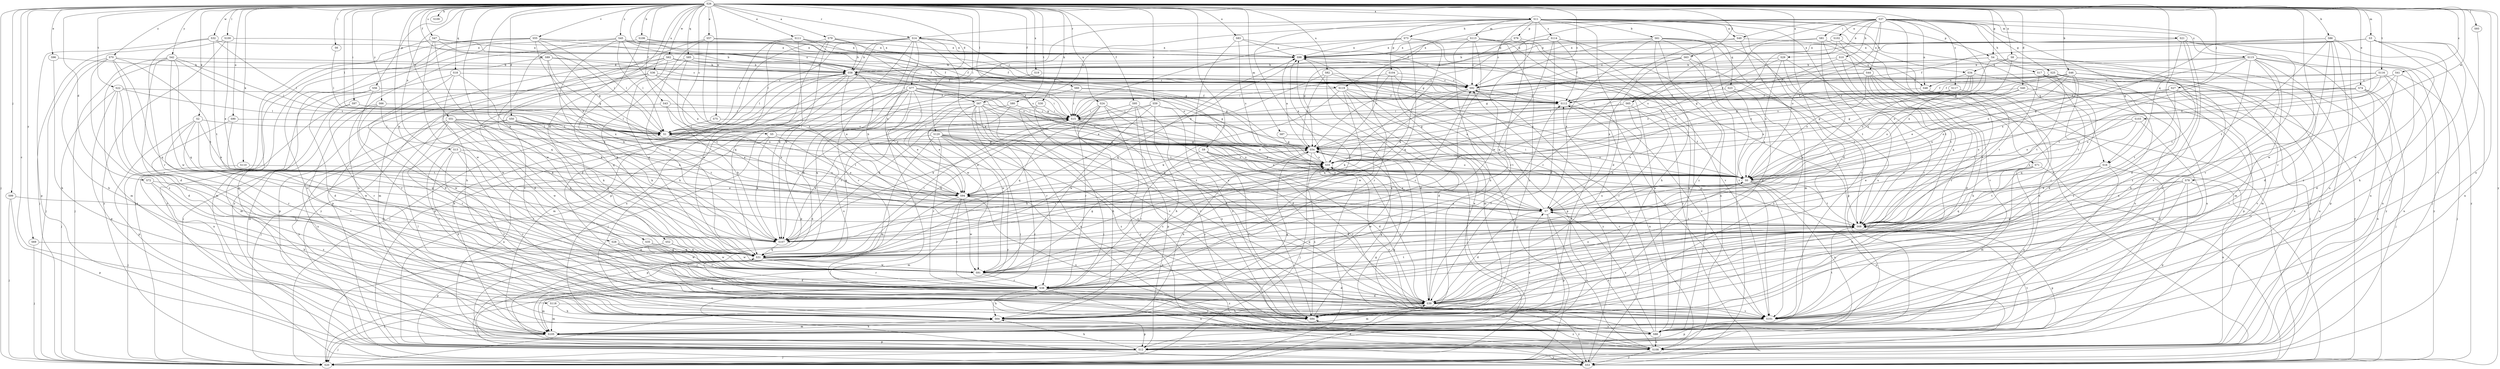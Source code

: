 strict digraph  {
S26;
S37;
S11;
S8;
S79;
S49;
S34;
S98;
S86;
S106;
S46;
S29;
S61;
S58;
S118;
S5;
S41;
S92;
S40;
S77;
S72;
S50;
S39;
S57;
S111;
S96;
S44;
S94;
S89;
S95;
S43;
S119;
S112;
S25;
S71;
S54;
S109;
S17;
S10;
S73;
S64;
S120;
S63;
S97;
S81;
S15;
S27;
S99;
S20;
S2;
S30;
S110;
S107;
S9;
S6;
S60;
S93;
S100;
S1;
S52;
S87;
S3;
S21;
S113;
S105;
S28;
S102;
S48;
S108;
S51;
S90;
S74;
S83;
S67;
S0;
S56;
S4;
S104;
S76;
S12;
S18;
S85;
S16;
S23;
S31;
S14;
S38;
S47;
S117;
S114;
S33;
S22;
S116;
S80;
S68;
S24;
S36;
S82;
S88;
S55;
S35;
S59;
S65;
S101;
S75;
S62;
S103;
S32;
S91;
S13;
S19;
S7;
S42;
S69;
S66;
S53;
S70;
S45;
S78;
S115;
S84;
S26 -> S11  [label=a];
S26 -> S8  [label=a];
S26 -> S79  [label=a];
S26 -> S86  [label=b];
S26 -> S106  [label=b];
S26 -> S46  [label=b];
S26 -> S118  [label=c];
S26 -> S5  [label=c];
S26 -> S41  [label=c];
S26 -> S92  [label=c];
S26 -> S40  [label=d];
S26 -> S77  [label=d];
S26 -> S72  [label=d];
S26 -> S50  [label=d];
S26 -> S39  [label=d];
S26 -> S57  [label=e];
S26 -> S111  [label=e];
S26 -> S96  [label=e];
S26 -> S89  [label=f];
S26 -> S95  [label=f];
S26 -> S43  [label=f];
S26 -> S119  [label=f];
S26 -> S109  [label=h];
S26 -> S120  [label=i];
S26 -> S63  [label=i];
S26 -> S97  [label=i];
S26 -> S27  [label=j];
S26 -> S99  [label=j];
S26 -> S20  [label=j];
S26 -> S2  [label=k];
S26 -> S30  [label=k];
S26 -> S110  [label=k];
S26 -> S107  [label=k];
S26 -> S9  [label=l];
S26 -> S6  [label=l];
S26 -> S60  [label=l];
S26 -> S93  [label=l];
S26 -> S100  [label=l];
S26 -> S1  [label=l];
S26 -> S52  [label=m];
S26 -> S87  [label=m];
S26 -> S3  [label=m];
S26 -> S28  [label=n];
S26 -> S51  [label=o];
S26 -> S90  [label=o];
S26 -> S74  [label=o];
S26 -> S83  [label=o];
S26 -> S67  [label=o];
S26 -> S56  [label=p];
S26 -> S4  [label=p];
S26 -> S18  [label=q];
S26 -> S85  [label=q];
S26 -> S16  [label=q];
S26 -> S14  [label=r];
S26 -> S47  [label=s];
S26 -> S117  [label=s];
S26 -> S22  [label=t];
S26 -> S116  [label=t];
S26 -> S80  [label=t];
S26 -> S24  [label=u];
S26 -> S36  [label=u];
S26 -> S82  [label=u];
S26 -> S88  [label=u];
S26 -> S55  [label=v];
S26 -> S35  [label=v];
S26 -> S59  [label=v];
S26 -> S75  [label=w];
S26 -> S62  [label=w];
S26 -> S103  [label=w];
S26 -> S32  [label=w];
S26 -> S13  [label=x];
S26 -> S19  [label=x];
S26 -> S42  [label=y];
S26 -> S69  [label=y];
S26 -> S66  [label=y];
S26 -> S53  [label=y];
S26 -> S70  [label=z];
S26 -> S45  [label=z];
S26 -> S78  [label=z];
S37 -> S49  [label=a];
S37 -> S29  [label=b];
S37 -> S44  [label=e];
S37 -> S119  [label=f];
S37 -> S25  [label=g];
S37 -> S71  [label=g];
S37 -> S54  [label=g];
S37 -> S17  [label=h];
S37 -> S10  [label=h];
S37 -> S81  [label=i];
S37 -> S21  [label=m];
S37 -> S102  [label=n];
S37 -> S48  [label=n];
S37 -> S67  [label=o];
S37 -> S0  [label=o];
S37 -> S16  [label=q];
S37 -> S65  [label=v];
S37 -> S101  [label=v];
S37 -> S7  [label=x];
S37 -> S115  [label=z];
S11 -> S49  [label=a];
S11 -> S34  [label=a];
S11 -> S61  [label=b];
S11 -> S92  [label=c];
S11 -> S39  [label=d];
S11 -> S73  [label=h];
S11 -> S1  [label=l];
S11 -> S113  [label=m];
S11 -> S4  [label=p];
S11 -> S104  [label=p];
S11 -> S76  [label=p];
S11 -> S16  [label=q];
S11 -> S23  [label=q];
S11 -> S14  [label=r];
S11 -> S38  [label=r];
S11 -> S114  [label=s];
S11 -> S88  [label=u];
S11 -> S101  [label=v];
S11 -> S91  [label=w];
S8 -> S34  [label=a];
S8 -> S39  [label=d];
S8 -> S112  [label=f];
S8 -> S0  [label=o];
S8 -> S68  [label=t];
S79 -> S98  [label=a];
S79 -> S58  [label=b];
S79 -> S92  [label=c];
S79 -> S39  [label=d];
S79 -> S107  [label=k];
S79 -> S31  [label=q];
S49 -> S98  [label=a];
S49 -> S105  [label=m];
S49 -> S48  [label=n];
S49 -> S38  [label=r];
S34 -> S1  [label=l];
S34 -> S48  [label=n];
S34 -> S0  [label=o];
S34 -> S33  [label=s];
S34 -> S84  [label=z];
S98 -> S58  [label=b];
S98 -> S20  [label=j];
S98 -> S31  [label=q];
S86 -> S98  [label=a];
S86 -> S38  [label=r];
S86 -> S68  [label=t];
S86 -> S88  [label=u];
S86 -> S91  [label=w];
S86 -> S7  [label=x];
S86 -> S53  [label=y];
S86 -> S84  [label=z];
S106 -> S98  [label=a];
S106 -> S112  [label=f];
S106 -> S107  [label=k];
S106 -> S88  [label=u];
S46 -> S92  [label=c];
S46 -> S94  [label=e];
S46 -> S112  [label=f];
S46 -> S54  [label=g];
S46 -> S105  [label=m];
S46 -> S108  [label=n];
S46 -> S33  [label=s];
S46 -> S68  [label=t];
S46 -> S7  [label=x];
S29 -> S58  [label=b];
S29 -> S0  [label=o];
S29 -> S38  [label=r];
S29 -> S33  [label=s];
S29 -> S68  [label=t];
S61 -> S98  [label=a];
S61 -> S54  [label=g];
S61 -> S64  [label=h];
S61 -> S20  [label=j];
S61 -> S12  [label=p];
S61 -> S68  [label=t];
S61 -> S101  [label=v];
S61 -> S7  [label=x];
S61 -> S84  [label=z];
S58 -> S92  [label=c];
S58 -> S94  [label=e];
S58 -> S54  [label=g];
S58 -> S15  [label=i];
S58 -> S20  [label=j];
S58 -> S1  [label=l];
S58 -> S12  [label=p];
S58 -> S88  [label=u];
S118 -> S64  [label=h];
S118 -> S105  [label=m];
S118 -> S101  [label=v];
S5 -> S54  [label=g];
S5 -> S107  [label=k];
S5 -> S108  [label=n];
S5 -> S7  [label=x];
S41 -> S92  [label=c];
S41 -> S20  [label=j];
S41 -> S68  [label=t];
S41 -> S7  [label=x];
S92 -> S112  [label=f];
S92 -> S107  [label=k];
S92 -> S101  [label=v];
S92 -> S91  [label=w];
S40 -> S112  [label=f];
S40 -> S54  [label=g];
S40 -> S0  [label=o];
S40 -> S101  [label=v];
S77 -> S94  [label=e];
S77 -> S112  [label=f];
S77 -> S54  [label=g];
S77 -> S15  [label=i];
S77 -> S20  [label=j];
S77 -> S108  [label=n];
S77 -> S12  [label=p];
S77 -> S31  [label=q];
S77 -> S33  [label=s];
S77 -> S68  [label=t];
S77 -> S88  [label=u];
S77 -> S84  [label=z];
S72 -> S94  [label=e];
S72 -> S64  [label=h];
S72 -> S84  [label=z];
S50 -> S94  [label=e];
S50 -> S107  [label=k];
S50 -> S1  [label=l];
S50 -> S108  [label=n];
S50 -> S31  [label=q];
S50 -> S68  [label=t];
S50 -> S84  [label=z];
S39 -> S112  [label=f];
S39 -> S64  [label=h];
S39 -> S105  [label=m];
S39 -> S0  [label=o];
S39 -> S33  [label=s];
S39 -> S101  [label=v];
S39 -> S53  [label=y];
S39 -> S84  [label=z];
S57 -> S98  [label=a];
S57 -> S64  [label=h];
S57 -> S15  [label=i];
S57 -> S31  [label=q];
S57 -> S7  [label=x];
S111 -> S98  [label=a];
S111 -> S112  [label=f];
S111 -> S107  [label=k];
S111 -> S1  [label=l];
S111 -> S0  [label=o];
S111 -> S91  [label=w];
S96 -> S58  [label=b];
S96 -> S64  [label=h];
S44 -> S92  [label=c];
S44 -> S39  [label=d];
S44 -> S64  [label=h];
S44 -> S15  [label=i];
S44 -> S0  [label=o];
S44 -> S38  [label=r];
S44 -> S53  [label=y];
S94 -> S58  [label=b];
S94 -> S54  [label=g];
S94 -> S1  [label=l];
S94 -> S105  [label=m];
S94 -> S12  [label=p];
S94 -> S38  [label=r];
S94 -> S88  [label=u];
S94 -> S91  [label=w];
S94 -> S7  [label=x];
S89 -> S58  [label=b];
S89 -> S92  [label=c];
S89 -> S54  [label=g];
S89 -> S105  [label=m];
S89 -> S7  [label=x];
S95 -> S15  [label=i];
S95 -> S12  [label=p];
S95 -> S31  [label=q];
S95 -> S88  [label=u];
S95 -> S53  [label=y];
S43 -> S15  [label=i];
S43 -> S20  [label=j];
S43 -> S107  [label=k];
S43 -> S7  [label=x];
S119 -> S39  [label=d];
S119 -> S112  [label=f];
S119 -> S20  [label=j];
S119 -> S107  [label=k];
S119 -> S1  [label=l];
S119 -> S31  [label=q];
S119 -> S53  [label=y];
S112 -> S15  [label=i];
S112 -> S108  [label=n];
S112 -> S101  [label=v];
S25 -> S92  [label=c];
S25 -> S112  [label=f];
S25 -> S20  [label=j];
S25 -> S33  [label=s];
S25 -> S68  [label=t];
S25 -> S88  [label=u];
S25 -> S53  [label=y];
S71 -> S94  [label=e];
S71 -> S105  [label=m];
S71 -> S0  [label=o];
S71 -> S31  [label=q];
S71 -> S88  [label=u];
S71 -> S53  [label=y];
S54 -> S98  [label=a];
S54 -> S64  [label=h];
S54 -> S20  [label=j];
S54 -> S0  [label=o];
S54 -> S33  [label=s];
S17 -> S92  [label=c];
S17 -> S39  [label=d];
S17 -> S12  [label=p];
S17 -> S38  [label=r];
S17 -> S68  [label=t];
S17 -> S88  [label=u];
S10 -> S58  [label=b];
S10 -> S54  [label=g];
S10 -> S68  [label=t];
S10 -> S88  [label=u];
S73 -> S98  [label=a];
S73 -> S15  [label=i];
S73 -> S107  [label=k];
S73 -> S1  [label=l];
S73 -> S31  [label=q];
S73 -> S88  [label=u];
S64 -> S98  [label=a];
S64 -> S54  [label=g];
S64 -> S1  [label=l];
S64 -> S105  [label=m];
S64 -> S12  [label=p];
S120 -> S94  [label=e];
S120 -> S54  [label=g];
S120 -> S107  [label=k];
S120 -> S105  [label=m];
S120 -> S0  [label=o];
S120 -> S38  [label=r];
S120 -> S68  [label=t];
S120 -> S7  [label=x];
S120 -> S53  [label=y];
S120 -> S84  [label=z];
S63 -> S58  [label=b];
S63 -> S39  [label=d];
S63 -> S54  [label=g];
S63 -> S68  [label=t];
S63 -> S7  [label=x];
S97 -> S15  [label=i];
S97 -> S1  [label=l];
S97 -> S108  [label=n];
S97 -> S38  [label=r];
S81 -> S98  [label=a];
S81 -> S20  [label=j];
S81 -> S33  [label=s];
S81 -> S68  [label=t];
S81 -> S91  [label=w];
S15 -> S1  [label=l];
S15 -> S31  [label=q];
S15 -> S101  [label=v];
S15 -> S7  [label=x];
S15 -> S84  [label=z];
S27 -> S112  [label=f];
S27 -> S33  [label=s];
S27 -> S68  [label=t];
S27 -> S88  [label=u];
S27 -> S101  [label=v];
S27 -> S7  [label=x];
S99 -> S20  [label=j];
S99 -> S12  [label=p];
S99 -> S7  [label=x];
S20 -> S39  [label=d];
S20 -> S33  [label=s];
S2 -> S94  [label=e];
S2 -> S1  [label=l];
S2 -> S12  [label=p];
S2 -> S31  [label=q];
S2 -> S38  [label=r];
S2 -> S91  [label=w];
S30 -> S15  [label=i];
S30 -> S20  [label=j];
S30 -> S101  [label=v];
S110 -> S20  [label=j];
S110 -> S0  [label=o];
S107 -> S15  [label=i];
S107 -> S31  [label=q];
S107 -> S33  [label=s];
S9 -> S39  [label=d];
S9 -> S38  [label=r];
S9 -> S33  [label=s];
S9 -> S101  [label=v];
S9 -> S84  [label=z];
S6 -> S1  [label=l];
S60 -> S112  [label=f];
S60 -> S15  [label=i];
S60 -> S105  [label=m];
S60 -> S33  [label=s];
S93 -> S101  [label=v];
S100 -> S98  [label=a];
S100 -> S94  [label=e];
S100 -> S20  [label=j];
S100 -> S53  [label=y];
S1 -> S54  [label=g];
S1 -> S15  [label=i];
S1 -> S7  [label=x];
S52 -> S12  [label=p];
S52 -> S31  [label=q];
S52 -> S91  [label=w];
S87 -> S54  [label=g];
S87 -> S0  [label=o];
S3 -> S98  [label=a];
S3 -> S92  [label=c];
S3 -> S112  [label=f];
S3 -> S64  [label=h];
S3 -> S108  [label=n];
S3 -> S0  [label=o];
S3 -> S101  [label=v];
S3 -> S91  [label=w];
S21 -> S98  [label=a];
S21 -> S39  [label=d];
S21 -> S20  [label=j];
S21 -> S108  [label=n];
S21 -> S101  [label=v];
S21 -> S84  [label=z];
S113 -> S98  [label=a];
S113 -> S92  [label=c];
S113 -> S94  [label=e];
S113 -> S64  [label=h];
S113 -> S101  [label=v];
S113 -> S91  [label=w];
S113 -> S53  [label=y];
S113 -> S84  [label=z];
S105 -> S58  [label=b];
S105 -> S112  [label=f];
S105 -> S64  [label=h];
S105 -> S20  [label=j];
S105 -> S12  [label=p];
S105 -> S7  [label=x];
S28 -> S31  [label=q];
S28 -> S38  [label=r];
S28 -> S91  [label=w];
S102 -> S98  [label=a];
S102 -> S94  [label=e];
S102 -> S31  [label=q];
S102 -> S101  [label=v];
S48 -> S112  [label=f];
S48 -> S12  [label=p];
S48 -> S31  [label=q];
S48 -> S68  [label=t];
S108 -> S54  [label=g];
S108 -> S7  [label=x];
S108 -> S53  [label=y];
S108 -> S84  [label=z];
S51 -> S64  [label=h];
S51 -> S107  [label=k];
S51 -> S1  [label=l];
S51 -> S31  [label=q];
S51 -> S38  [label=r];
S51 -> S33  [label=s];
S51 -> S88  [label=u];
S51 -> S91  [label=w];
S51 -> S7  [label=x];
S90 -> S64  [label=h];
S90 -> S1  [label=l];
S90 -> S68  [label=t];
S74 -> S112  [label=f];
S74 -> S54  [label=g];
S74 -> S20  [label=j];
S74 -> S108  [label=n];
S74 -> S0  [label=o];
S74 -> S101  [label=v];
S83 -> S98  [label=a];
S83 -> S92  [label=c];
S83 -> S33  [label=s];
S83 -> S84  [label=z];
S67 -> S39  [label=d];
S67 -> S94  [label=e];
S67 -> S15  [label=i];
S67 -> S20  [label=j];
S67 -> S107  [label=k];
S67 -> S108  [label=n];
S67 -> S38  [label=r];
S67 -> S88  [label=u];
S67 -> S101  [label=v];
S67 -> S91  [label=w];
S67 -> S53  [label=y];
S0 -> S94  [label=e];
S0 -> S112  [label=f];
S0 -> S15  [label=i];
S0 -> S108  [label=n];
S0 -> S68  [label=t];
S0 -> S88  [label=u];
S0 -> S101  [label=v];
S0 -> S91  [label=w];
S0 -> S7  [label=x];
S56 -> S39  [label=d];
S56 -> S112  [label=f];
S56 -> S105  [label=m];
S56 -> S38  [label=r];
S4 -> S58  [label=b];
S4 -> S92  [label=c];
S4 -> S108  [label=n];
S4 -> S33  [label=s];
S4 -> S101  [label=v];
S4 -> S53  [label=y];
S104 -> S92  [label=c];
S104 -> S15  [label=i];
S104 -> S105  [label=m];
S104 -> S12  [label=p];
S104 -> S38  [label=r];
S76 -> S98  [label=a];
S76 -> S38  [label=r];
S76 -> S33  [label=s];
S76 -> S88  [label=u];
S12 -> S98  [label=a];
S12 -> S64  [label=h];
S12 -> S20  [label=j];
S12 -> S68  [label=t];
S12 -> S53  [label=y];
S18 -> S92  [label=c];
S18 -> S39  [label=d];
S18 -> S20  [label=j];
S18 -> S107  [label=k];
S18 -> S91  [label=w];
S85 -> S58  [label=b];
S85 -> S112  [label=f];
S85 -> S105  [label=m];
S85 -> S31  [label=q];
S85 -> S68  [label=t];
S16 -> S64  [label=h];
S16 -> S105  [label=m];
S16 -> S108  [label=n];
S16 -> S0  [label=o];
S16 -> S68  [label=t];
S23 -> S112  [label=f];
S23 -> S0  [label=o];
S23 -> S84  [label=z];
S31 -> S39  [label=d];
S31 -> S15  [label=i];
S31 -> S38  [label=r];
S31 -> S91  [label=w];
S14 -> S98  [label=a];
S14 -> S58  [label=b];
S14 -> S92  [label=c];
S14 -> S94  [label=e];
S14 -> S54  [label=g];
S14 -> S64  [label=h];
S14 -> S1  [label=l];
S14 -> S12  [label=p];
S14 -> S101  [label=v];
S14 -> S7  [label=x];
S38 -> S39  [label=d];
S38 -> S64  [label=h];
S38 -> S20  [label=j];
S38 -> S105  [label=m];
S38 -> S108  [label=n];
S38 -> S33  [label=s];
S38 -> S68  [label=t];
S38 -> S84  [label=z];
S47 -> S98  [label=a];
S47 -> S112  [label=f];
S47 -> S20  [label=j];
S47 -> S1  [label=l];
S47 -> S31  [label=q];
S47 -> S91  [label=w];
S117 -> S112  [label=f];
S117 -> S15  [label=i];
S117 -> S68  [label=t];
S114 -> S98  [label=a];
S114 -> S58  [label=b];
S114 -> S39  [label=d];
S114 -> S112  [label=f];
S114 -> S108  [label=n];
S114 -> S31  [label=q];
S114 -> S88  [label=u];
S33 -> S98  [label=a];
S33 -> S107  [label=k];
S33 -> S0  [label=o];
S22 -> S39  [label=d];
S22 -> S112  [label=f];
S22 -> S20  [label=j];
S22 -> S1  [label=l];
S22 -> S12  [label=p];
S22 -> S38  [label=r];
S116 -> S92  [label=c];
S116 -> S39  [label=d];
S116 -> S112  [label=f];
S116 -> S54  [label=g];
S116 -> S108  [label=n];
S116 -> S7  [label=x];
S80 -> S94  [label=e];
S80 -> S15  [label=i];
S80 -> S31  [label=q];
S68 -> S98  [label=a];
S68 -> S107  [label=k];
S68 -> S12  [label=p];
S68 -> S31  [label=q];
S24 -> S39  [label=d];
S24 -> S64  [label=h];
S24 -> S15  [label=i];
S24 -> S107  [label=k];
S24 -> S38  [label=r];
S24 -> S7  [label=x];
S24 -> S53  [label=y];
S36 -> S92  [label=c];
S36 -> S39  [label=d];
S36 -> S54  [label=g];
S36 -> S0  [label=o];
S36 -> S12  [label=p];
S36 -> S31  [label=q];
S82 -> S92  [label=c];
S82 -> S39  [label=d];
S82 -> S94  [label=e];
S82 -> S54  [label=g];
S82 -> S0  [label=o];
S88 -> S92  [label=c];
S88 -> S94  [label=e];
S88 -> S108  [label=n];
S88 -> S33  [label=s];
S88 -> S7  [label=x];
S55 -> S98  [label=a];
S55 -> S58  [label=b];
S55 -> S54  [label=g];
S55 -> S1  [label=l];
S55 -> S105  [label=m];
S55 -> S0  [label=o];
S55 -> S88  [label=u];
S55 -> S53  [label=y];
S35 -> S31  [label=q];
S35 -> S38  [label=r];
S35 -> S91  [label=w];
S59 -> S64  [label=h];
S59 -> S15  [label=i];
S59 -> S107  [label=k];
S59 -> S68  [label=t];
S59 -> S91  [label=w];
S59 -> S84  [label=z];
S65 -> S54  [label=g];
S65 -> S15  [label=i];
S65 -> S38  [label=r];
S65 -> S7  [label=x];
S101 -> S12  [label=p];
S101 -> S68  [label=t];
S75 -> S1  [label=l];
S75 -> S0  [label=o];
S62 -> S58  [label=b];
S62 -> S112  [label=f];
S62 -> S12  [label=p];
S62 -> S31  [label=q];
S62 -> S33  [label=s];
S62 -> S101  [label=v];
S62 -> S53  [label=y];
S103 -> S1  [label=l];
S103 -> S0  [label=o];
S103 -> S7  [label=x];
S103 -> S84  [label=z];
S32 -> S98  [label=a];
S32 -> S1  [label=l];
S32 -> S12  [label=p];
S32 -> S38  [label=r];
S32 -> S68  [label=t];
S91 -> S92  [label=c];
S91 -> S39  [label=d];
S91 -> S54  [label=g];
S91 -> S38  [label=r];
S13 -> S64  [label=h];
S13 -> S38  [label=r];
S13 -> S33  [label=s];
S13 -> S101  [label=v];
S13 -> S84  [label=z];
S19 -> S92  [label=c];
S19 -> S91  [label=w];
S7 -> S98  [label=a];
S7 -> S39  [label=d];
S7 -> S108  [label=n];
S7 -> S12  [label=p];
S7 -> S68  [label=t];
S42 -> S58  [label=b];
S42 -> S39  [label=d];
S42 -> S20  [label=j];
S42 -> S1  [label=l];
S42 -> S105  [label=m];
S42 -> S31  [label=q];
S42 -> S33  [label=s];
S42 -> S91  [label=w];
S69 -> S20  [label=j];
S69 -> S31  [label=q];
S66 -> S15  [label=i];
S66 -> S107  [label=k];
S66 -> S105  [label=m];
S66 -> S101  [label=v];
S66 -> S91  [label=w];
S53 -> S92  [label=c];
S53 -> S54  [label=g];
S70 -> S58  [label=b];
S70 -> S64  [label=h];
S70 -> S20  [label=j];
S70 -> S31  [label=q];
S70 -> S38  [label=r];
S70 -> S68  [label=t];
S70 -> S84  [label=z];
S45 -> S98  [label=a];
S45 -> S92  [label=c];
S45 -> S94  [label=e];
S45 -> S112  [label=f];
S45 -> S107  [label=k];
S45 -> S1  [label=l];
S45 -> S33  [label=s];
S45 -> S91  [label=w];
S45 -> S53  [label=y];
S78 -> S94  [label=e];
S78 -> S12  [label=p];
S78 -> S31  [label=q];
S78 -> S101  [label=v];
S78 -> S7  [label=x];
S78 -> S53  [label=y];
S115 -> S58  [label=b];
S115 -> S64  [label=h];
S115 -> S15  [label=i];
S115 -> S105  [label=m];
S115 -> S108  [label=n];
S115 -> S0  [label=o];
S115 -> S12  [label=p];
S115 -> S68  [label=t];
S115 -> S53  [label=y];
S115 -> S84  [label=z];
S84 -> S54  [label=g];
S84 -> S31  [label=q];
S84 -> S33  [label=s];
S84 -> S88  [label=u];
}

